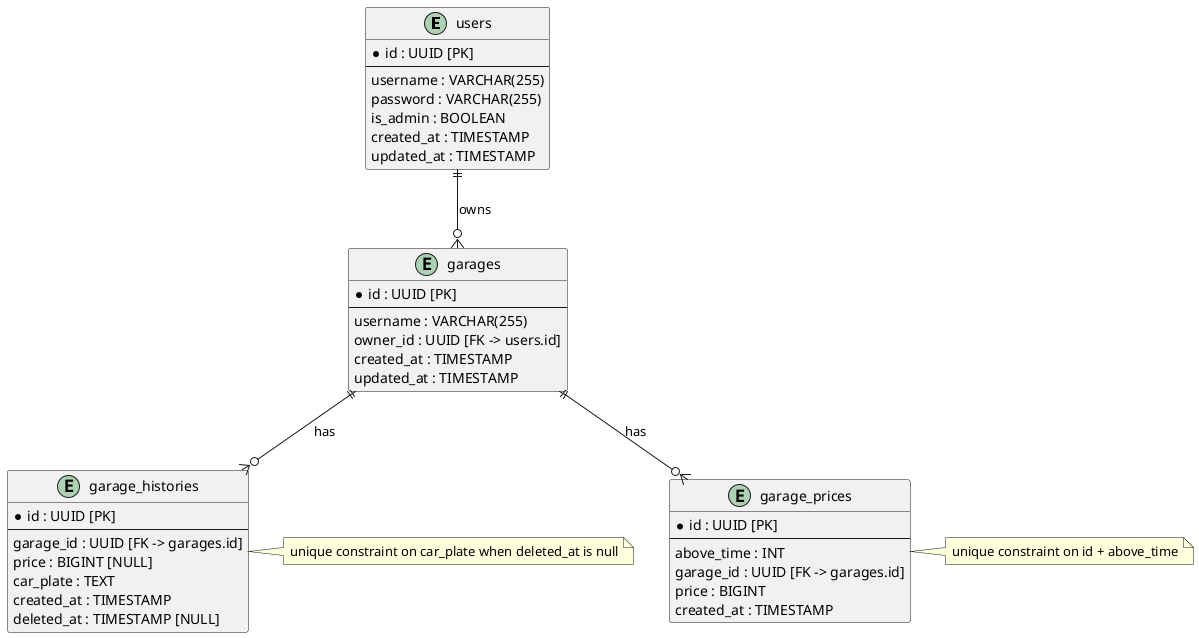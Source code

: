 @startuml
entity users {
    *id : UUID [PK]
    --
    username : VARCHAR(255)
    password : VARCHAR(255)
    is_admin : BOOLEAN
    created_at : TIMESTAMP
    updated_at : TIMESTAMP
}

entity garages {
    *id : UUID [PK]
    --
    username : VARCHAR(255)
    owner_id : UUID [FK -> users.id]
    created_at : TIMESTAMP
    updated_at : TIMESTAMP
}

entity garage_histories {
    *id : UUID [PK]
    --
    garage_id : UUID [FK -> garages.id]
    price : BIGINT [NULL]
    car_plate : TEXT
    created_at : TIMESTAMP
    deleted_at : TIMESTAMP [NULL]
}
note right of garage_histories
    unique constraint on car_plate when deleted_at is null
end note

entity garage_prices {
    *id : UUID [PK]
    --
    above_time : INT
    garage_id : UUID [FK -> garages.id]
    price : BIGINT
    created_at : TIMESTAMP
}
note right of garage_prices
    unique constraint on id + above_time
end note

users ||--o{ garages : owns
garages ||--o{ garage_histories : has
garages ||--o{ garage_prices : has
@enduml